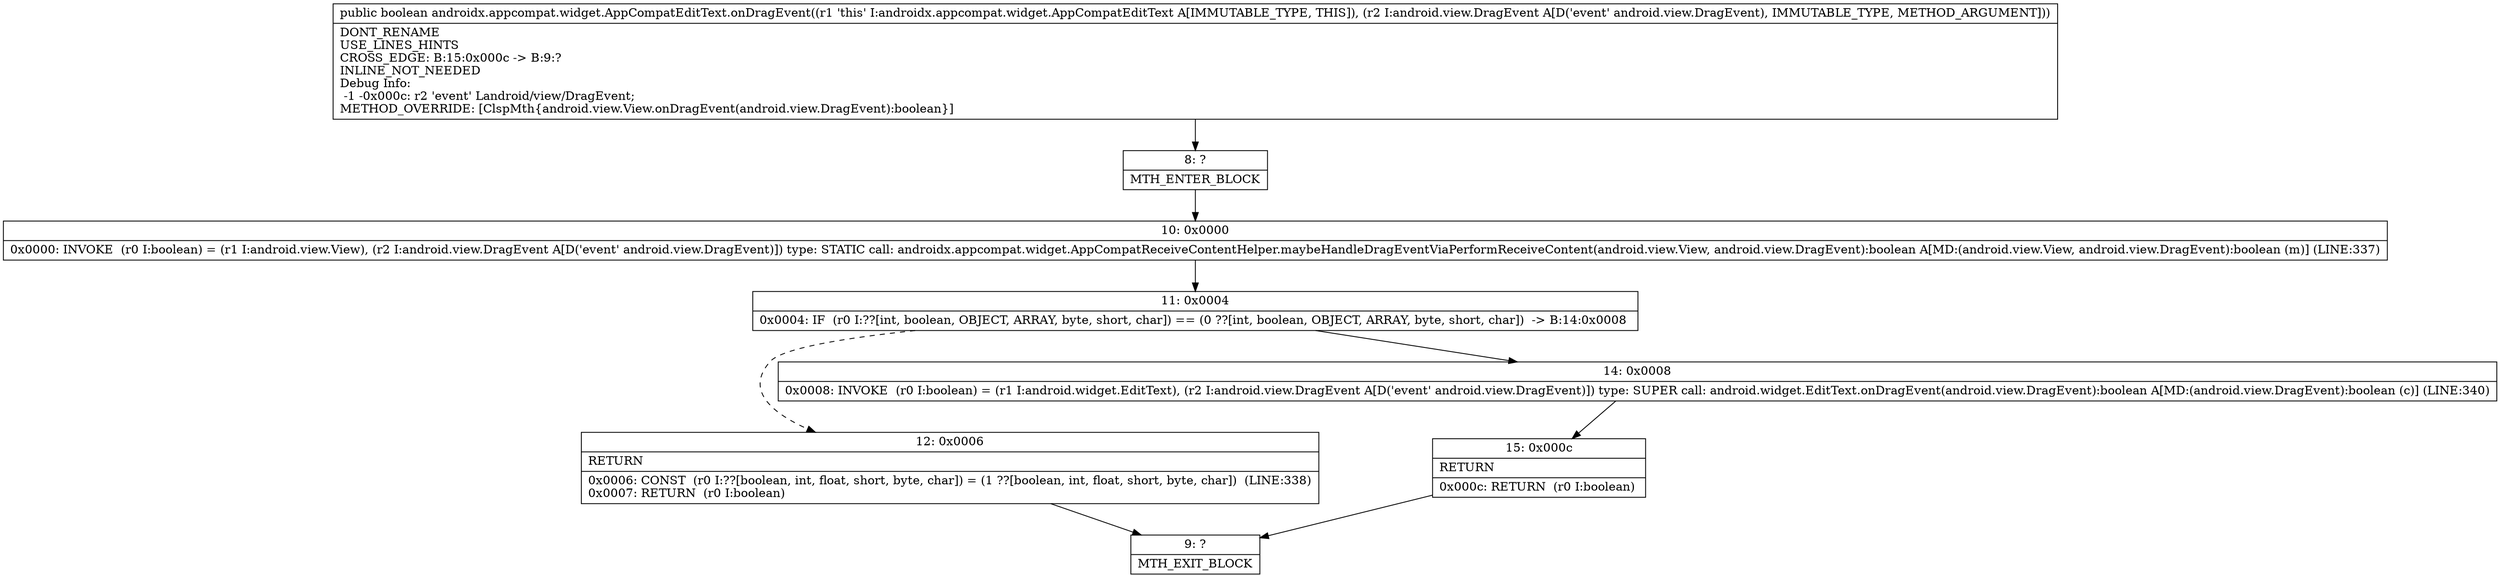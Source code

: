 digraph "CFG forandroidx.appcompat.widget.AppCompatEditText.onDragEvent(Landroid\/view\/DragEvent;)Z" {
Node_8 [shape=record,label="{8\:\ ?|MTH_ENTER_BLOCK\l}"];
Node_10 [shape=record,label="{10\:\ 0x0000|0x0000: INVOKE  (r0 I:boolean) = (r1 I:android.view.View), (r2 I:android.view.DragEvent A[D('event' android.view.DragEvent)]) type: STATIC call: androidx.appcompat.widget.AppCompatReceiveContentHelper.maybeHandleDragEventViaPerformReceiveContent(android.view.View, android.view.DragEvent):boolean A[MD:(android.view.View, android.view.DragEvent):boolean (m)] (LINE:337)\l}"];
Node_11 [shape=record,label="{11\:\ 0x0004|0x0004: IF  (r0 I:??[int, boolean, OBJECT, ARRAY, byte, short, char]) == (0 ??[int, boolean, OBJECT, ARRAY, byte, short, char])  \-\> B:14:0x0008 \l}"];
Node_12 [shape=record,label="{12\:\ 0x0006|RETURN\l|0x0006: CONST  (r0 I:??[boolean, int, float, short, byte, char]) = (1 ??[boolean, int, float, short, byte, char])  (LINE:338)\l0x0007: RETURN  (r0 I:boolean) \l}"];
Node_9 [shape=record,label="{9\:\ ?|MTH_EXIT_BLOCK\l}"];
Node_14 [shape=record,label="{14\:\ 0x0008|0x0008: INVOKE  (r0 I:boolean) = (r1 I:android.widget.EditText), (r2 I:android.view.DragEvent A[D('event' android.view.DragEvent)]) type: SUPER call: android.widget.EditText.onDragEvent(android.view.DragEvent):boolean A[MD:(android.view.DragEvent):boolean (c)] (LINE:340)\l}"];
Node_15 [shape=record,label="{15\:\ 0x000c|RETURN\l|0x000c: RETURN  (r0 I:boolean) \l}"];
MethodNode[shape=record,label="{public boolean androidx.appcompat.widget.AppCompatEditText.onDragEvent((r1 'this' I:androidx.appcompat.widget.AppCompatEditText A[IMMUTABLE_TYPE, THIS]), (r2 I:android.view.DragEvent A[D('event' android.view.DragEvent), IMMUTABLE_TYPE, METHOD_ARGUMENT]))  | DONT_RENAME\lUSE_LINES_HINTS\lCROSS_EDGE: B:15:0x000c \-\> B:9:?\lINLINE_NOT_NEEDED\lDebug Info:\l  \-1 \-0x000c: r2 'event' Landroid\/view\/DragEvent;\lMETHOD_OVERRIDE: [ClspMth\{android.view.View.onDragEvent(android.view.DragEvent):boolean\}]\l}"];
MethodNode -> Node_8;Node_8 -> Node_10;
Node_10 -> Node_11;
Node_11 -> Node_12[style=dashed];
Node_11 -> Node_14;
Node_12 -> Node_9;
Node_14 -> Node_15;
Node_15 -> Node_9;
}

